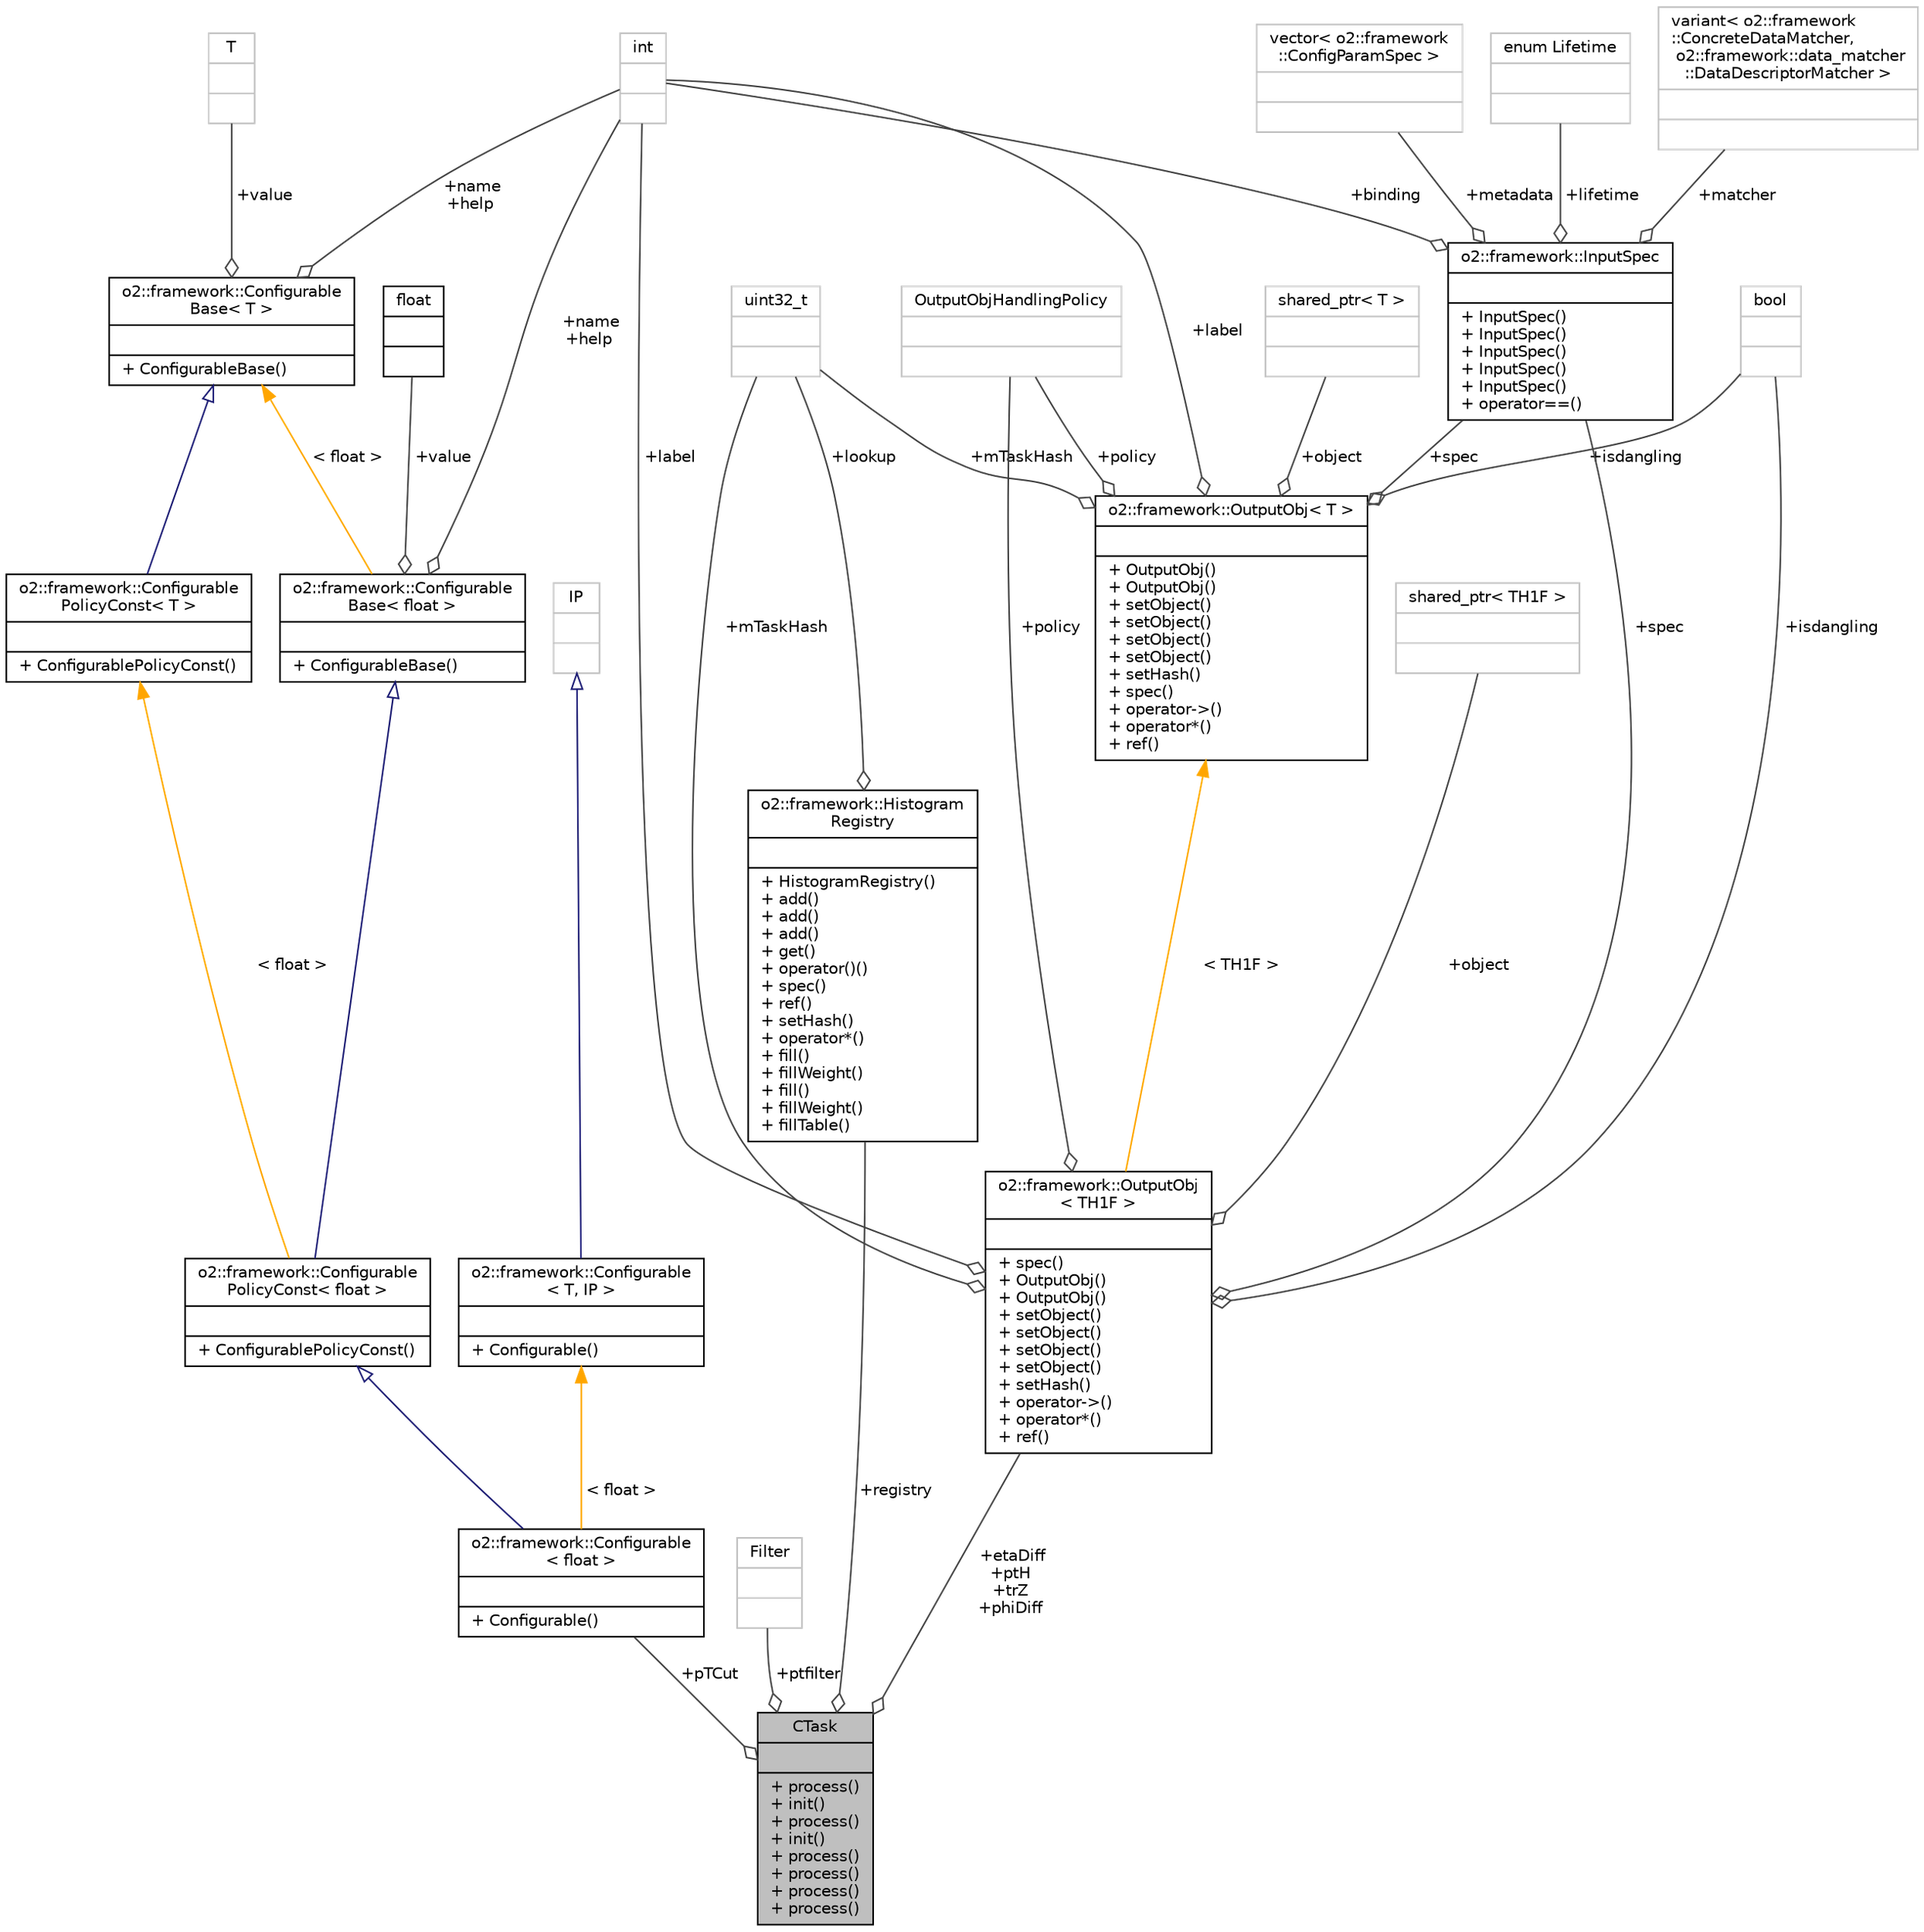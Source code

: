 digraph "CTask"
{
 // INTERACTIVE_SVG=YES
  bgcolor="transparent";
  edge [fontname="Helvetica",fontsize="10",labelfontname="Helvetica",labelfontsize="10"];
  node [fontname="Helvetica",fontsize="10",shape=record];
  Node1 [label="{CTask\n||+ process()\l+ init()\l+ process()\l+ init()\l+ process()\l+ process()\l+ process()\l+ process()\l}",height=0.2,width=0.4,color="black", fillcolor="grey75", style="filled", fontcolor="black"];
  Node2 -> Node1 [color="grey25",fontsize="10",style="solid",label=" +registry" ,arrowhead="odiamond",fontname="Helvetica"];
  Node2 [label="{o2::framework::Histogram\lRegistry\n||+ HistogramRegistry()\l+ add()\l+ add()\l+ add()\l+ get()\l+ operator()()\l+ spec()\l+ ref()\l+ setHash()\l+ operator*()\l+ fill()\l+ fillWeight()\l+ fill()\l+ fillWeight()\l+ fillTable()\l}",height=0.2,width=0.4,color="black",URL="$d8/d34/classo2_1_1framework_1_1HistogramRegistry.html"];
  Node3 -> Node2 [color="grey25",fontsize="10",style="solid",label=" +lookup" ,arrowhead="odiamond",fontname="Helvetica"];
  Node3 [label="{uint32_t\n||}",height=0.2,width=0.4,color="grey75"];
  Node4 -> Node1 [color="grey25",fontsize="10",style="solid",label=" +ptfilter" ,arrowhead="odiamond",fontname="Helvetica"];
  Node4 [label="{Filter\n||}",height=0.2,width=0.4,color="grey75"];
  Node5 -> Node1 [color="grey25",fontsize="10",style="solid",label=" +pTCut" ,arrowhead="odiamond",fontname="Helvetica"];
  Node5 [label="{o2::framework::Configurable\l\< float \>\n||+ Configurable()\l}",height=0.2,width=0.4,color="black",URL="$d8/d71/structo2_1_1framework_1_1Configurable.html"];
  Node6 -> Node5 [dir="back",color="midnightblue",fontsize="10",style="solid",arrowtail="onormal",fontname="Helvetica"];
  Node6 [label="{o2::framework::Configurable\lPolicyConst\< float \>\n||+ ConfigurablePolicyConst()\l}",height=0.2,width=0.4,color="black",URL="$da/def/structo2_1_1framework_1_1ConfigurablePolicyConst.html"];
  Node7 -> Node6 [dir="back",color="midnightblue",fontsize="10",style="solid",arrowtail="onormal",fontname="Helvetica"];
  Node7 [label="{o2::framework::Configurable\lBase\< float \>\n||+ ConfigurableBase()\l}",height=0.2,width=0.4,color="black",URL="$da/d2f/structo2_1_1framework_1_1ConfigurableBase.html"];
  Node8 -> Node7 [color="grey25",fontsize="10",style="solid",label=" +value" ,arrowhead="odiamond",fontname="Helvetica"];
  Node8 [label="{float\n||}",height=0.2,width=0.4,color="black",URL="$d4/dc3/classfloat.html"];
  Node9 -> Node7 [color="grey25",fontsize="10",style="solid",label=" +name\n+help" ,arrowhead="odiamond",fontname="Helvetica"];
  Node9 [label="{int\n||}",height=0.2,width=0.4,color="grey75"];
  Node10 -> Node7 [dir="back",color="orange",fontsize="10",style="solid",label=" \< float \>" ,fontname="Helvetica"];
  Node10 [label="{o2::framework::Configurable\lBase\< T \>\n||+ ConfigurableBase()\l}",height=0.2,width=0.4,color="black",URL="$da/d2f/structo2_1_1framework_1_1ConfigurableBase.html"];
  Node9 -> Node10 [color="grey25",fontsize="10",style="solid",label=" +name\n+help" ,arrowhead="odiamond",fontname="Helvetica"];
  Node11 -> Node10 [color="grey25",fontsize="10",style="solid",label=" +value" ,arrowhead="odiamond",fontname="Helvetica"];
  Node11 [label="{T\n||}",height=0.2,width=0.4,color="grey75"];
  Node12 -> Node6 [dir="back",color="orange",fontsize="10",style="solid",label=" \< float \>" ,fontname="Helvetica"];
  Node12 [label="{o2::framework::Configurable\lPolicyConst\< T \>\n||+ ConfigurablePolicyConst()\l}",height=0.2,width=0.4,color="black",URL="$da/def/structo2_1_1framework_1_1ConfigurablePolicyConst.html"];
  Node10 -> Node12 [dir="back",color="midnightblue",fontsize="10",style="solid",arrowtail="onormal",fontname="Helvetica"];
  Node13 -> Node5 [dir="back",color="orange",fontsize="10",style="solid",label=" \< float \>" ,fontname="Helvetica"];
  Node13 [label="{o2::framework::Configurable\l\< T, IP \>\n||+ Configurable()\l}",height=0.2,width=0.4,color="black",URL="$d8/d71/structo2_1_1framework_1_1Configurable.html"];
  Node14 -> Node13 [dir="back",color="midnightblue",fontsize="10",style="solid",arrowtail="onormal",fontname="Helvetica"];
  Node14 [label="{IP\n||}",height=0.2,width=0.4,color="grey75"];
  Node15 -> Node1 [color="grey25",fontsize="10",style="solid",label=" +etaDiff\n+ptH\n+trZ\n+phiDiff" ,arrowhead="odiamond",fontname="Helvetica"];
  Node15 [label="{o2::framework::OutputObj\l\< TH1F \>\n||+ spec()\l+ OutputObj()\l+ OutputObj()\l+ setObject()\l+ setObject()\l+ setObject()\l+ setObject()\l+ setHash()\l+ operator-\>()\l+ operator*()\l+ ref()\l}",height=0.2,width=0.4,color="black",URL="$d4/d79/structo2_1_1framework_1_1OutputObj.html"];
  Node16 -> Node15 [color="grey25",fontsize="10",style="solid",label=" +policy" ,arrowhead="odiamond",fontname="Helvetica"];
  Node16 [label="{OutputObjHandlingPolicy\n||}",height=0.2,width=0.4,color="grey75"];
  Node3 -> Node15 [color="grey25",fontsize="10",style="solid",label=" +mTaskHash" ,arrowhead="odiamond",fontname="Helvetica"];
  Node9 -> Node15 [color="grey25",fontsize="10",style="solid",label=" +label" ,arrowhead="odiamond",fontname="Helvetica"];
  Node17 -> Node15 [color="grey25",fontsize="10",style="solid",label=" +isdangling" ,arrowhead="odiamond",fontname="Helvetica"];
  Node17 [label="{bool\n||}",height=0.2,width=0.4,color="grey75"];
  Node18 -> Node15 [color="grey25",fontsize="10",style="solid",label=" +spec" ,arrowhead="odiamond",fontname="Helvetica"];
  Node18 [label="{o2::framework::InputSpec\n||+ InputSpec()\l+ InputSpec()\l+ InputSpec()\l+ InputSpec()\l+ InputSpec()\l+ operator==()\l}",height=0.2,width=0.4,color="black",URL="$da/d96/structo2_1_1framework_1_1InputSpec.html"];
  Node19 -> Node18 [color="grey25",fontsize="10",style="solid",label=" +metadata" ,arrowhead="odiamond",fontname="Helvetica"];
  Node19 [label="{vector\< o2::framework\l::ConfigParamSpec \>\n||}",height=0.2,width=0.4,color="grey75"];
  Node20 -> Node18 [color="grey25",fontsize="10",style="solid",label=" +lifetime" ,arrowhead="odiamond",fontname="Helvetica"];
  Node20 [label="{enum Lifetime\n||}",height=0.2,width=0.4,color="grey75"];
  Node21 -> Node18 [color="grey25",fontsize="10",style="solid",label=" +matcher" ,arrowhead="odiamond",fontname="Helvetica"];
  Node21 [label="{variant\< o2::framework\l::ConcreteDataMatcher,\l o2::framework::data_matcher\l::DataDescriptorMatcher \>\n||}",height=0.2,width=0.4,color="grey75"];
  Node9 -> Node18 [color="grey25",fontsize="10",style="solid",label=" +binding" ,arrowhead="odiamond",fontname="Helvetica"];
  Node22 -> Node15 [color="grey25",fontsize="10",style="solid",label=" +object" ,arrowhead="odiamond",fontname="Helvetica"];
  Node22 [label="{shared_ptr\< TH1F \>\n||}",height=0.2,width=0.4,color="grey75"];
  Node23 -> Node15 [dir="back",color="orange",fontsize="10",style="solid",label=" \< TH1F \>" ,fontname="Helvetica"];
  Node23 [label="{o2::framework::OutputObj\< T \>\n||+ OutputObj()\l+ OutputObj()\l+ setObject()\l+ setObject()\l+ setObject()\l+ setObject()\l+ setHash()\l+ spec()\l+ operator-\>()\l+ operator*()\l+ ref()\l}",height=0.2,width=0.4,color="black",URL="$d4/d79/structo2_1_1framework_1_1OutputObj.html"];
  Node16 -> Node23 [color="grey25",fontsize="10",style="solid",label=" +policy" ,arrowhead="odiamond",fontname="Helvetica"];
  Node3 -> Node23 [color="grey25",fontsize="10",style="solid",label=" +mTaskHash" ,arrowhead="odiamond",fontname="Helvetica"];
  Node9 -> Node23 [color="grey25",fontsize="10",style="solid",label=" +label" ,arrowhead="odiamond",fontname="Helvetica"];
  Node24 -> Node23 [color="grey25",fontsize="10",style="solid",label=" +object" ,arrowhead="odiamond",fontname="Helvetica"];
  Node24 [label="{shared_ptr\< T \>\n||}",height=0.2,width=0.4,color="grey75"];
  Node17 -> Node23 [color="grey25",fontsize="10",style="solid",label=" +isdangling" ,arrowhead="odiamond",fontname="Helvetica"];
  Node18 -> Node23 [color="grey25",fontsize="10",style="solid",label=" +spec" ,arrowhead="odiamond",fontname="Helvetica"];
}
